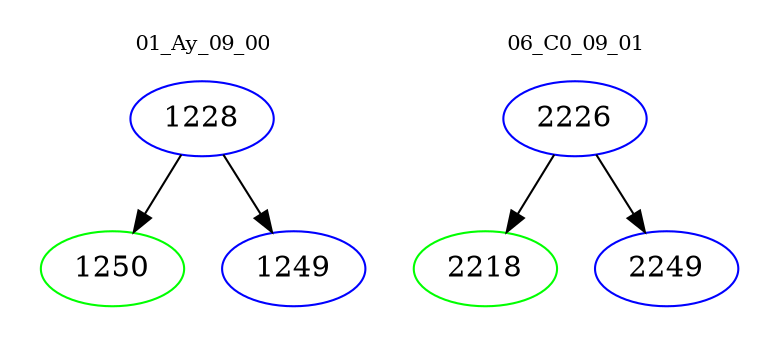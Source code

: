 digraph{
subgraph cluster_0 {
color = white
label = "01_Ay_09_00";
fontsize=10;
T0_1228 [label="1228", color="blue"]
T0_1228 -> T0_1250 [color="black"]
T0_1250 [label="1250", color="green"]
T0_1228 -> T0_1249 [color="black"]
T0_1249 [label="1249", color="blue"]
}
subgraph cluster_1 {
color = white
label = "06_C0_09_01";
fontsize=10;
T1_2226 [label="2226", color="blue"]
T1_2226 -> T1_2218 [color="black"]
T1_2218 [label="2218", color="green"]
T1_2226 -> T1_2249 [color="black"]
T1_2249 [label="2249", color="blue"]
}
}
